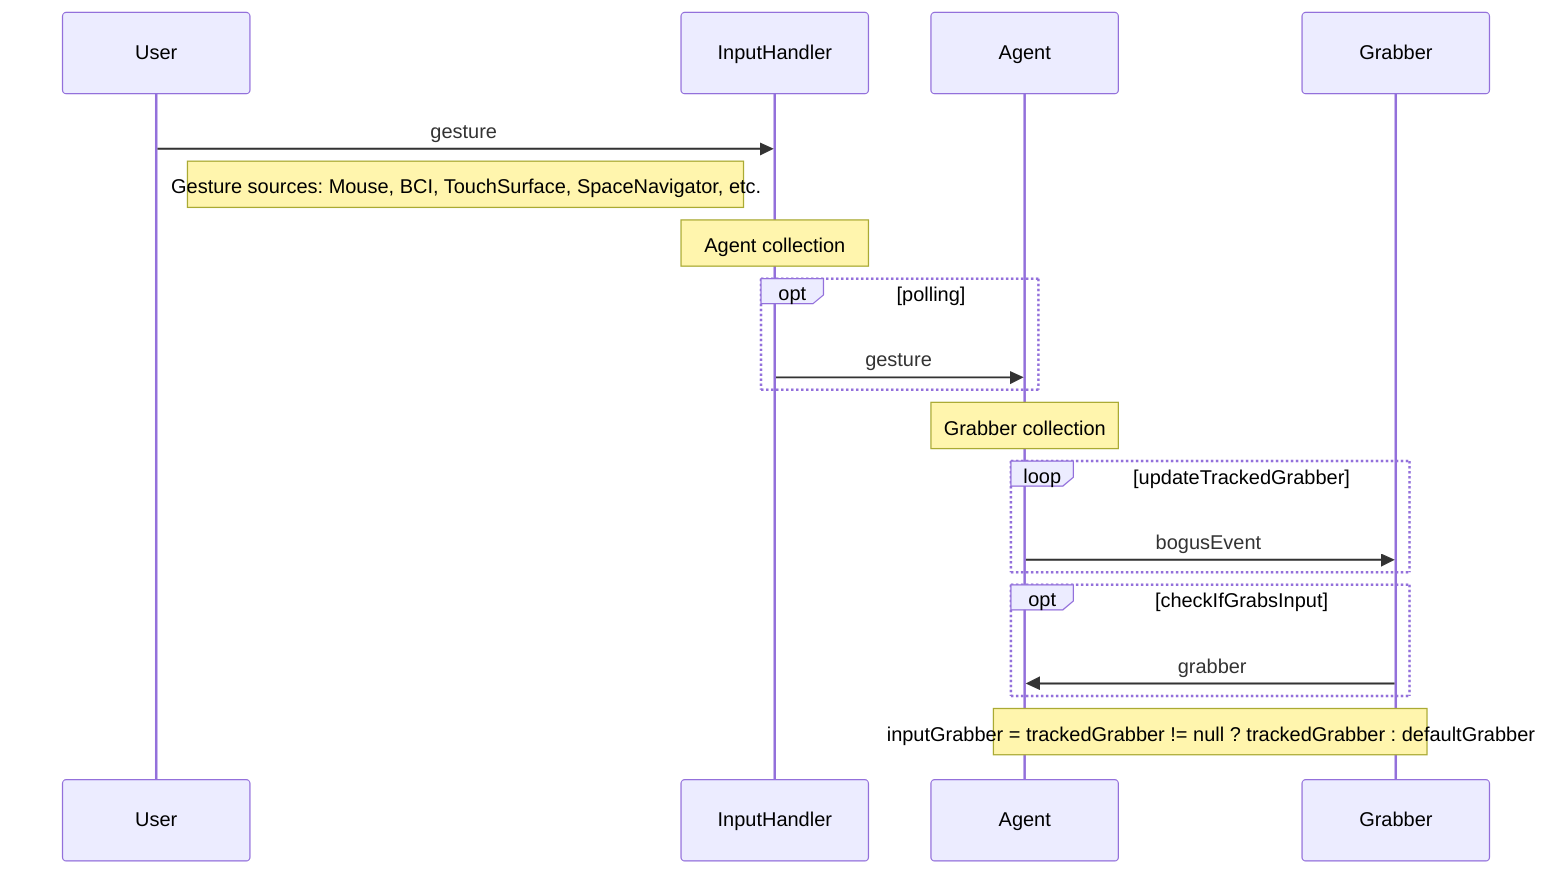 sequenceDiagram
    User->>InputHandler: gesture
    Note right of User: Gesture sources: Mouse, BCI, TouchSurface, SpaceNavigator, etc.
    Note over InputHandler: Agent collection
    opt polling
        InputHandler->>Agent: gesture
    end
    Note over Agent: Grabber collection
    loop updateTrackedGrabber
        Agent->>Grabber: bogusEvent
    end
    opt checkIfGrabsInput
        Grabber->>Agent: grabber
    end
    Note over Agent,Grabber: inputGrabber = trackedGrabber != null ? trackedGrabber : defaultGrabber